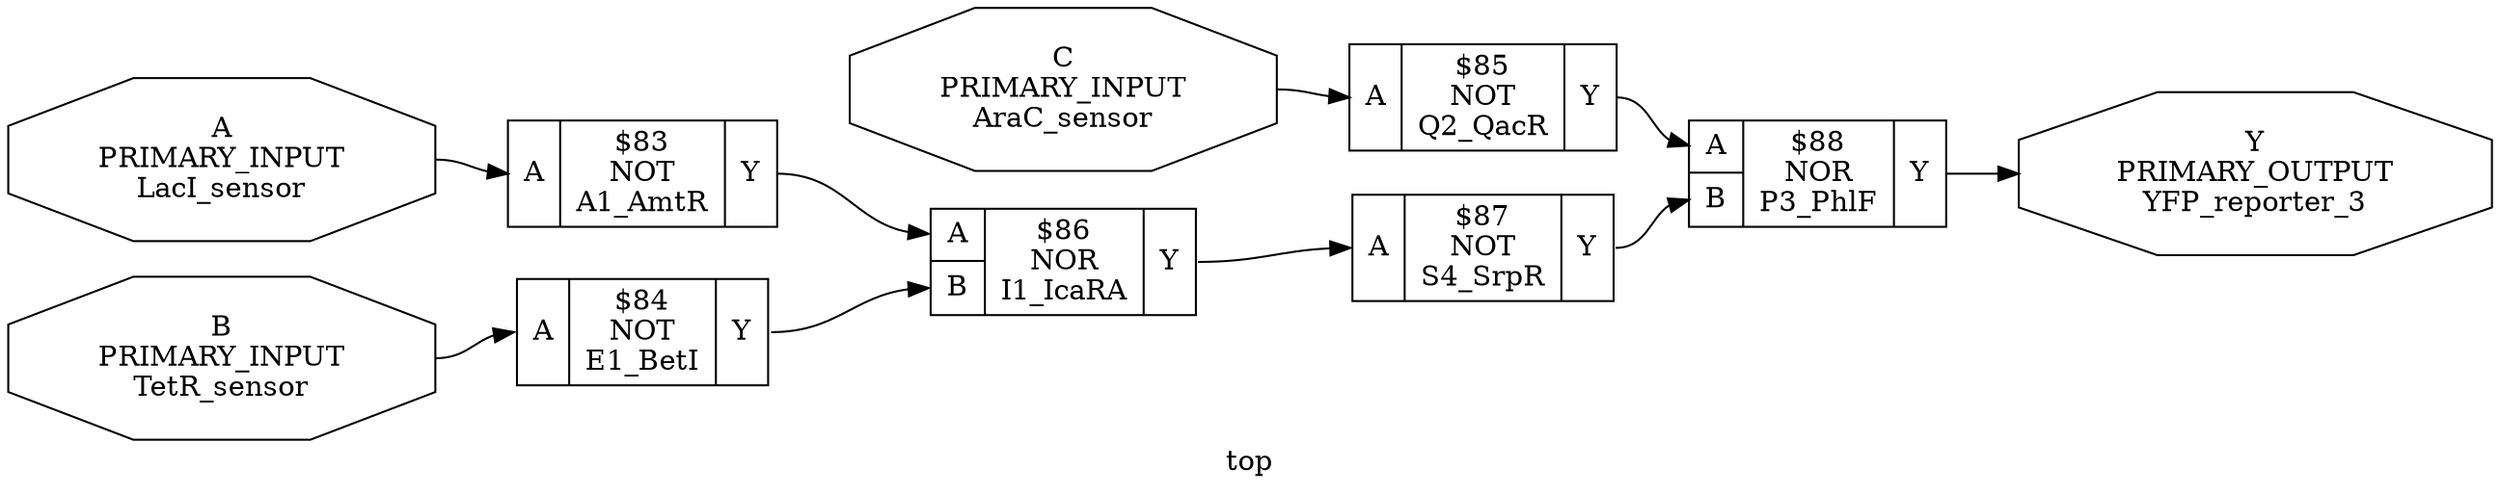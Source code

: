 digraph "top" {
label="top";
rankdir="LR";
remincross=true;
n6 [ shape=octagon, label="A\nPRIMARY_INPUT\nLacI_sensor", fontcolor="black"];
n7 [ shape=octagon, label="B\nPRIMARY_INPUT\nTetR_sensor", fontcolor="black"];
n8 [ shape=octagon, label="C\nPRIMARY_INPUT\nAraC_sensor", fontcolor="black"];
n9 [ shape=octagon, label="Y\nPRIMARY_OUTPUT\nYFP_reporter_3", fontcolor="black"];
c10 [ shape=record, label="{{<p6> A}|$83\nNOT\nA1_AmtR|{<p9> Y}}",  ];
c11 [ shape=record, label="{{<p6> A}|$84\nNOT\nE1_BetI|{<p9> Y}}",  ];
c12 [ shape=record, label="{{<p6> A}|$85\nNOT\nQ2_QacR|{<p9> Y}}",  ];
c13 [ shape=record, label="{{<p6> A|<p7> B}|$86\nNOR\nI1_IcaRA|{<p9> Y}}",  ];
c14 [ shape=record, label="{{<p6> A}|$87\nNOT\nS4_SrpR|{<p9> Y}}",  ];
c15 [ shape=record, label="{{<p6> A|<p7> B}|$88\nNOR\nP3_PhlF|{<p9> Y}}",  ];
c10:p9:e -> c13:p6:w [color="black", fontcolor="black", label=""];
c11:p9:e -> c13:p7:w [color="black", fontcolor="black", label=""];
c12:p9:e -> c15:p6:w [color="black", fontcolor="black", label=""];
c13:p9:e -> c14:p6:w [color="black", fontcolor="black", label=""];
c14:p9:e -> c15:p7:w [color="black", fontcolor="black", label=""];
n6:e -> c10:p6:w [color="black", fontcolor="black", label=""];
n7:e -> c11:p6:w [color="black", fontcolor="black", label=""];
n8:e -> c12:p6:w [color="black", fontcolor="black", label=""];
c15:p9:e -> n9:w [color="black", fontcolor="black", label=""];
}
